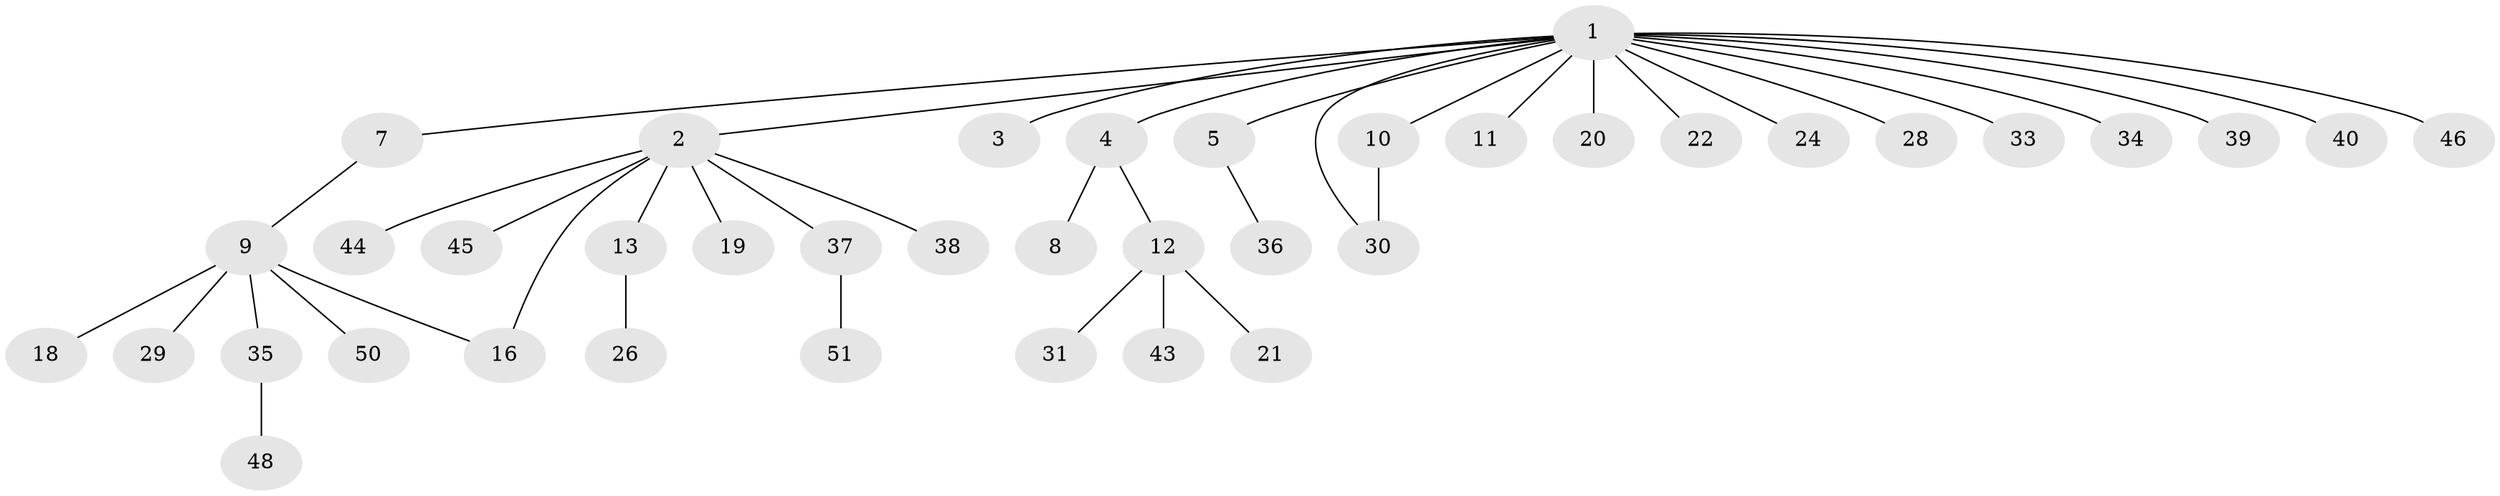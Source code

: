 // Generated by graph-tools (version 1.1) at 2025/23/03/03/25 07:23:54]
// undirected, 39 vertices, 40 edges
graph export_dot {
graph [start="1"]
  node [color=gray90,style=filled];
  1 [super="+27"];
  2 [super="+6"];
  3;
  4 [super="+52"];
  5 [super="+32"];
  7 [super="+23"];
  8;
  9 [super="+15"];
  10 [super="+17"];
  11;
  12 [super="+14"];
  13;
  16;
  18;
  19;
  20 [super="+25"];
  21;
  22;
  24;
  26 [super="+47"];
  28;
  29;
  30 [super="+53"];
  31 [super="+42"];
  33;
  34;
  35 [super="+41"];
  36 [super="+54"];
  37 [super="+49"];
  38;
  39;
  40;
  43;
  44;
  45;
  46;
  48;
  50;
  51;
  1 -- 2;
  1 -- 3;
  1 -- 4;
  1 -- 5;
  1 -- 7;
  1 -- 10;
  1 -- 11;
  1 -- 20;
  1 -- 22;
  1 -- 24;
  1 -- 28;
  1 -- 33;
  1 -- 34;
  1 -- 39;
  1 -- 40;
  1 -- 46;
  1 -- 30;
  2 -- 13;
  2 -- 16;
  2 -- 19;
  2 -- 44;
  2 -- 37;
  2 -- 45;
  2 -- 38;
  4 -- 8;
  4 -- 12;
  5 -- 36;
  7 -- 9;
  9 -- 16;
  9 -- 18;
  9 -- 29;
  9 -- 35;
  9 -- 50;
  10 -- 30;
  12 -- 31;
  12 -- 43;
  12 -- 21;
  13 -- 26;
  35 -- 48;
  37 -- 51;
}
